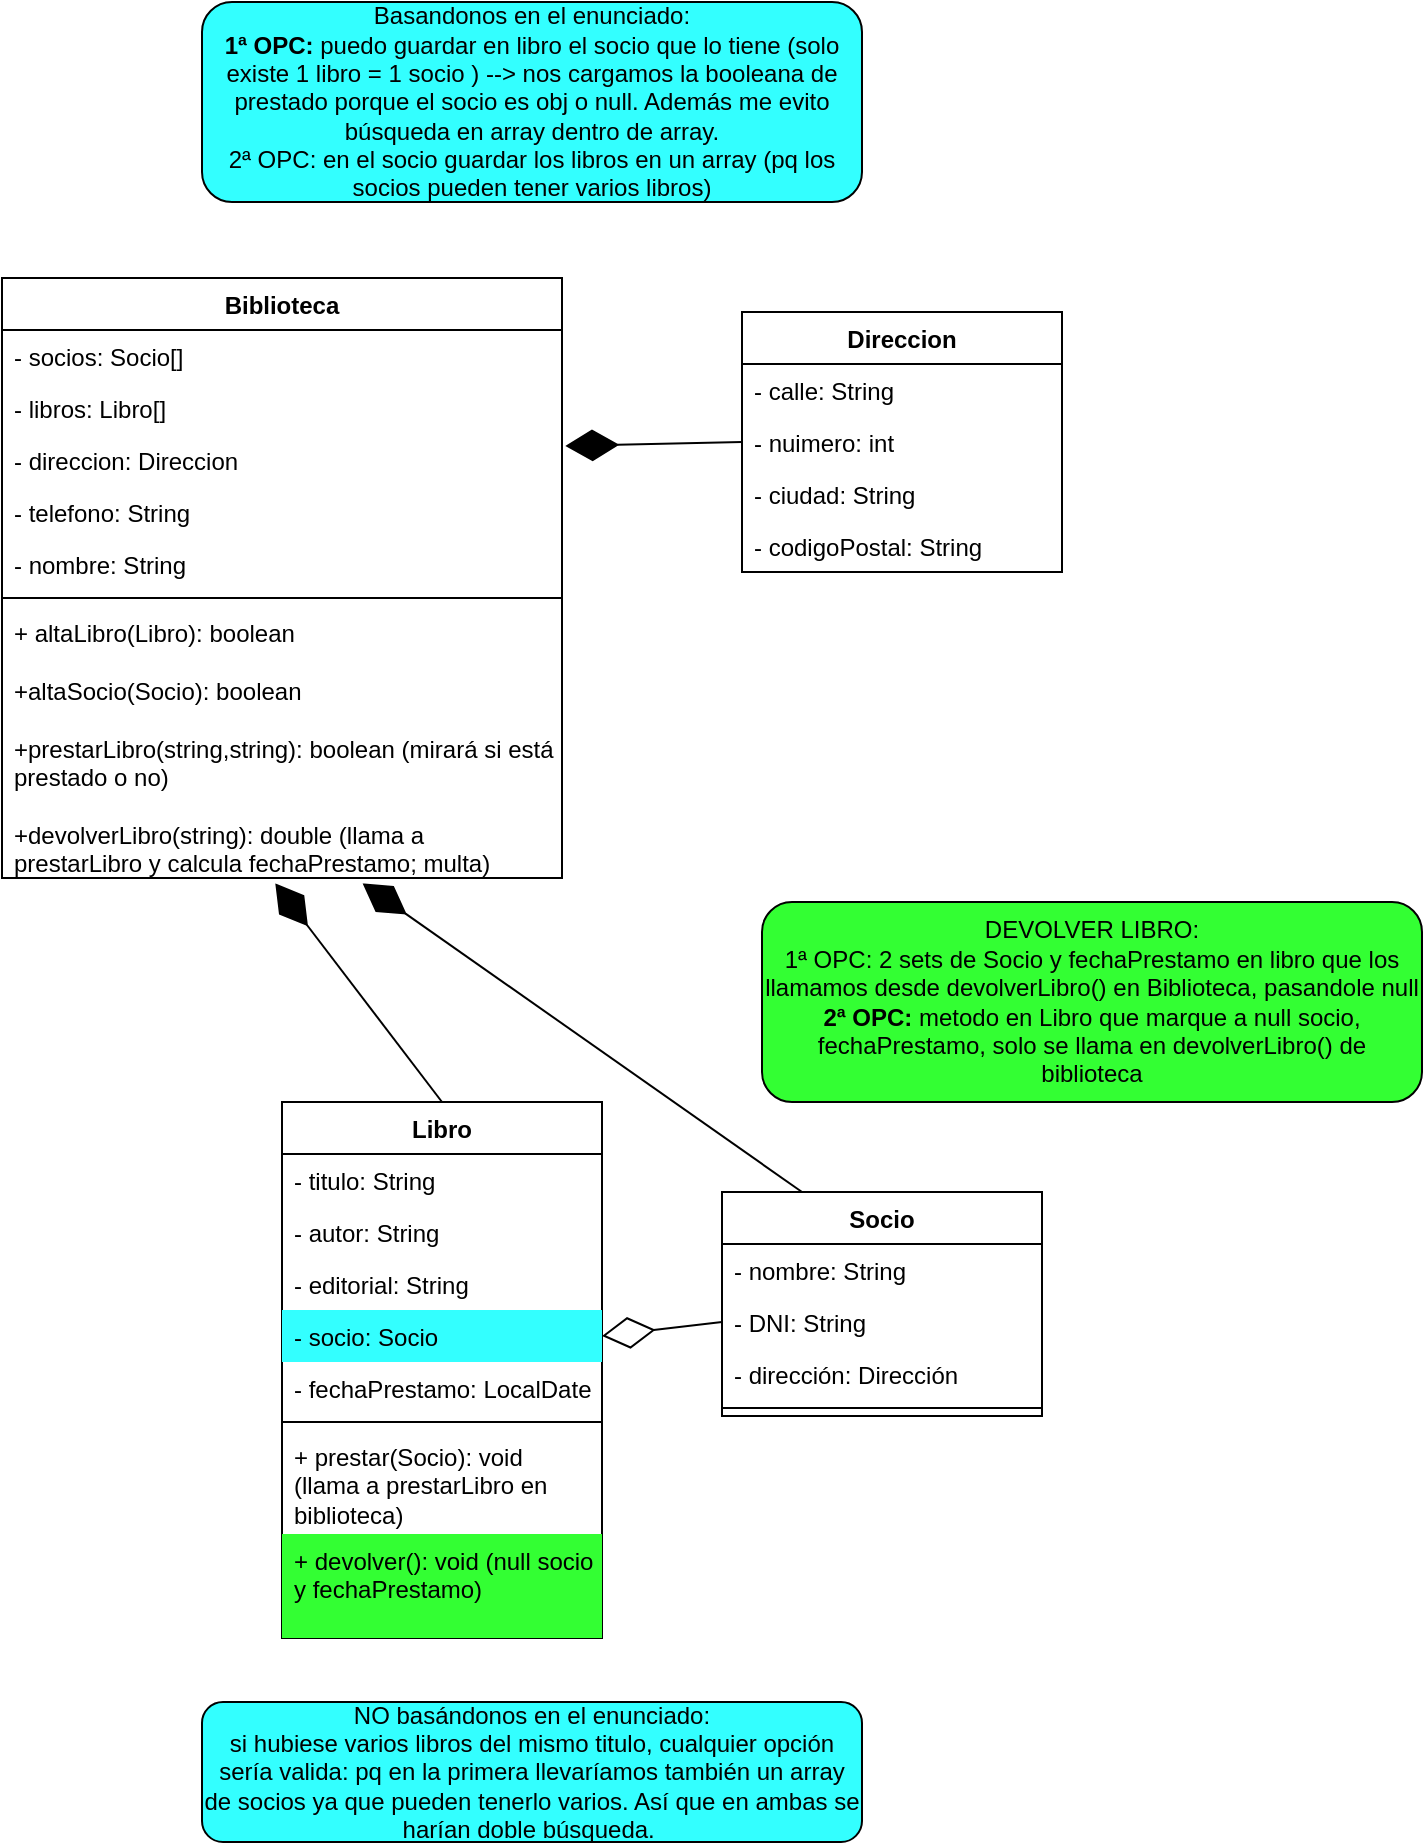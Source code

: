 <mxfile version="23.1.4" type="google">
  <diagram name="Página-1" id="MZs7rzr7ikr8c3AiCmQS">
    <mxGraphModel grid="1" page="1" gridSize="10" guides="1" tooltips="1" connect="1" arrows="1" fold="1" pageScale="1" pageWidth="827" pageHeight="1169" math="0" shadow="0">
      <root>
        <mxCell id="0" />
        <mxCell id="1" parent="0" />
        <mxCell id="rew5HX4wiaD7FovtIx2D-25" value="Biblioteca" style="swimlane;fontStyle=1;align=center;verticalAlign=top;childLayout=stackLayout;horizontal=1;startSize=26;horizontalStack=0;resizeParent=1;resizeParentMax=0;resizeLast=0;collapsible=1;marginBottom=0;whiteSpace=wrap;html=1;" vertex="1" parent="1">
          <mxGeometry x="-380" y="128" width="280" height="300" as="geometry" />
        </mxCell>
        <mxCell id="rew5HX4wiaD7FovtIx2D-32" value="- socios: Socio[]" style="text;strokeColor=none;fillColor=none;align=left;verticalAlign=top;spacingLeft=4;spacingRight=4;overflow=hidden;rotatable=0;points=[[0,0.5],[1,0.5]];portConstraint=eastwest;whiteSpace=wrap;html=1;" vertex="1" parent="rew5HX4wiaD7FovtIx2D-25">
          <mxGeometry y="26" width="280" height="26" as="geometry" />
        </mxCell>
        <mxCell id="rew5HX4wiaD7FovtIx2D-31" value="- libros: Libro[]" style="text;strokeColor=none;fillColor=none;align=left;verticalAlign=top;spacingLeft=4;spacingRight=4;overflow=hidden;rotatable=0;points=[[0,0.5],[1,0.5]];portConstraint=eastwest;whiteSpace=wrap;html=1;" vertex="1" parent="rew5HX4wiaD7FovtIx2D-25">
          <mxGeometry y="52" width="280" height="26" as="geometry" />
        </mxCell>
        <mxCell id="rew5HX4wiaD7FovtIx2D-30" value="- direccion: Direccion" style="text;strokeColor=none;fillColor=none;align=left;verticalAlign=top;spacingLeft=4;spacingRight=4;overflow=hidden;rotatable=0;points=[[0,0.5],[1,0.5]];portConstraint=eastwest;whiteSpace=wrap;html=1;" vertex="1" parent="rew5HX4wiaD7FovtIx2D-25">
          <mxGeometry y="78" width="280" height="26" as="geometry" />
        </mxCell>
        <mxCell id="rew5HX4wiaD7FovtIx2D-58" value="- telefono: String" style="text;strokeColor=none;fillColor=none;align=left;verticalAlign=top;spacingLeft=4;spacingRight=4;overflow=hidden;rotatable=0;points=[[0,0.5],[1,0.5]];portConstraint=eastwest;whiteSpace=wrap;html=1;" vertex="1" parent="rew5HX4wiaD7FovtIx2D-25">
          <mxGeometry y="104" width="280" height="26" as="geometry" />
        </mxCell>
        <mxCell id="rew5HX4wiaD7FovtIx2D-29" value="- nombre: String" style="text;strokeColor=none;fillColor=none;align=left;verticalAlign=top;spacingLeft=4;spacingRight=4;overflow=hidden;rotatable=0;points=[[0,0.5],[1,0.5]];portConstraint=eastwest;whiteSpace=wrap;html=1;" vertex="1" parent="rew5HX4wiaD7FovtIx2D-25">
          <mxGeometry y="130" width="280" height="26" as="geometry" />
        </mxCell>
        <mxCell id="rew5HX4wiaD7FovtIx2D-27" value="" style="line;strokeWidth=1;fillColor=none;align=left;verticalAlign=middle;spacingTop=-1;spacingLeft=3;spacingRight=3;rotatable=0;labelPosition=right;points=[];portConstraint=eastwest;strokeColor=inherit;" vertex="1" parent="rew5HX4wiaD7FovtIx2D-25">
          <mxGeometry y="156" width="280" height="8" as="geometry" />
        </mxCell>
        <mxCell id="rew5HX4wiaD7FovtIx2D-28" value="+ altaLibro(Libro): boolean&lt;br&gt;&lt;br&gt;+altaSocio(Socio): boolean&lt;br&gt;&lt;br&gt;+prestarLibro(string,string): boolean (mirará si está prestado o no)&lt;br&gt;&lt;br&gt;+devolverLibro(string): double (llama a prestarLibro y calcula fechaPrestamo; multa)" style="text;strokeColor=none;fillColor=none;align=left;verticalAlign=top;spacingLeft=4;spacingRight=4;overflow=hidden;rotatable=0;points=[[0,0.5],[1,0.5]];portConstraint=eastwest;whiteSpace=wrap;html=1;" vertex="1" parent="rew5HX4wiaD7FovtIx2D-25">
          <mxGeometry y="164" width="280" height="136" as="geometry" />
        </mxCell>
        <mxCell id="rew5HX4wiaD7FovtIx2D-33" value="Direccion" style="swimlane;fontStyle=1;align=center;verticalAlign=top;childLayout=stackLayout;horizontal=1;startSize=26;horizontalStack=0;resizeParent=1;resizeParentMax=0;resizeLast=0;collapsible=1;marginBottom=0;whiteSpace=wrap;html=1;" vertex="1" parent="1">
          <mxGeometry x="-10" y="145" width="160" height="130" as="geometry" />
        </mxCell>
        <mxCell id="rew5HX4wiaD7FovtIx2D-37" value="- calle: String" style="text;strokeColor=none;fillColor=none;align=left;verticalAlign=top;spacingLeft=4;spacingRight=4;overflow=hidden;rotatable=0;points=[[0,0.5],[1,0.5]];portConstraint=eastwest;whiteSpace=wrap;html=1;" vertex="1" parent="rew5HX4wiaD7FovtIx2D-33">
          <mxGeometry y="26" width="160" height="26" as="geometry" />
        </mxCell>
        <mxCell id="rew5HX4wiaD7FovtIx2D-38" value="- nuimero: int" style="text;strokeColor=none;fillColor=none;align=left;verticalAlign=top;spacingLeft=4;spacingRight=4;overflow=hidden;rotatable=0;points=[[0,0.5],[1,0.5]];portConstraint=eastwest;whiteSpace=wrap;html=1;" vertex="1" parent="rew5HX4wiaD7FovtIx2D-33">
          <mxGeometry y="52" width="160" height="26" as="geometry" />
        </mxCell>
        <mxCell id="rew5HX4wiaD7FovtIx2D-40" value="- ciudad: String" style="text;strokeColor=none;fillColor=none;align=left;verticalAlign=top;spacingLeft=4;spacingRight=4;overflow=hidden;rotatable=0;points=[[0,0.5],[1,0.5]];portConstraint=eastwest;whiteSpace=wrap;html=1;" vertex="1" parent="rew5HX4wiaD7FovtIx2D-33">
          <mxGeometry y="78" width="160" height="26" as="geometry" />
        </mxCell>
        <mxCell id="rew5HX4wiaD7FovtIx2D-39" value="- codigoPostal: String" style="text;strokeColor=none;fillColor=none;align=left;verticalAlign=top;spacingLeft=4;spacingRight=4;overflow=hidden;rotatable=0;points=[[0,0.5],[1,0.5]];portConstraint=eastwest;whiteSpace=wrap;html=1;" vertex="1" parent="rew5HX4wiaD7FovtIx2D-33">
          <mxGeometry y="104" width="160" height="26" as="geometry" />
        </mxCell>
        <mxCell id="rew5HX4wiaD7FovtIx2D-41" value="Socio" style="swimlane;fontStyle=1;align=center;verticalAlign=top;childLayout=stackLayout;horizontal=1;startSize=26;horizontalStack=0;resizeParent=1;resizeParentMax=0;resizeLast=0;collapsible=1;marginBottom=0;whiteSpace=wrap;html=1;" vertex="1" parent="1">
          <mxGeometry x="-20" y="585" width="160" height="112" as="geometry" />
        </mxCell>
        <mxCell id="rew5HX4wiaD7FovtIx2D-44" value="- nombre: String" style="text;strokeColor=none;fillColor=none;align=left;verticalAlign=top;spacingLeft=4;spacingRight=4;overflow=hidden;rotatable=0;points=[[0,0.5],[1,0.5]];portConstraint=eastwest;whiteSpace=wrap;html=1;" vertex="1" parent="rew5HX4wiaD7FovtIx2D-41">
          <mxGeometry y="26" width="160" height="26" as="geometry" />
        </mxCell>
        <mxCell id="rew5HX4wiaD7FovtIx2D-42" value="- DNI: String" style="text;strokeColor=none;fillColor=none;align=left;verticalAlign=top;spacingLeft=4;spacingRight=4;overflow=hidden;rotatable=0;points=[[0,0.5],[1,0.5]];portConstraint=eastwest;whiteSpace=wrap;html=1;" vertex="1" parent="rew5HX4wiaD7FovtIx2D-41">
          <mxGeometry y="52" width="160" height="26" as="geometry" />
        </mxCell>
        <mxCell id="rew5HX4wiaD7FovtIx2D-45" value="- dirección: Dirección" style="text;strokeColor=none;fillColor=none;align=left;verticalAlign=top;spacingLeft=4;spacingRight=4;overflow=hidden;rotatable=0;points=[[0,0.5],[1,0.5]];portConstraint=eastwest;whiteSpace=wrap;html=1;" vertex="1" parent="rew5HX4wiaD7FovtIx2D-41">
          <mxGeometry y="78" width="160" height="26" as="geometry" />
        </mxCell>
        <mxCell id="rew5HX4wiaD7FovtIx2D-43" value="" style="line;strokeWidth=1;fillColor=none;align=left;verticalAlign=middle;spacingTop=-1;spacingLeft=3;spacingRight=3;rotatable=0;labelPosition=right;points=[];portConstraint=eastwest;strokeColor=inherit;" vertex="1" parent="rew5HX4wiaD7FovtIx2D-41">
          <mxGeometry y="104" width="160" height="8" as="geometry" />
        </mxCell>
        <mxCell id="rew5HX4wiaD7FovtIx2D-46" value="Libro" style="swimlane;fontStyle=1;align=center;verticalAlign=top;childLayout=stackLayout;horizontal=1;startSize=26;horizontalStack=0;resizeParent=1;resizeParentMax=0;resizeLast=0;collapsible=1;marginBottom=0;whiteSpace=wrap;html=1;" vertex="1" parent="1">
          <mxGeometry x="-240" y="540" width="160" height="268" as="geometry" />
        </mxCell>
        <mxCell id="rew5HX4wiaD7FovtIx2D-50" value="- titulo: String" style="text;strokeColor=none;fillColor=none;align=left;verticalAlign=top;spacingLeft=4;spacingRight=4;overflow=hidden;rotatable=0;points=[[0,0.5],[1,0.5]];portConstraint=eastwest;whiteSpace=wrap;html=1;" vertex="1" parent="rew5HX4wiaD7FovtIx2D-46">
          <mxGeometry y="26" width="160" height="26" as="geometry" />
        </mxCell>
        <mxCell id="rew5HX4wiaD7FovtIx2D-51" value="- autor: String" style="text;strokeColor=none;fillColor=none;align=left;verticalAlign=top;spacingLeft=4;spacingRight=4;overflow=hidden;rotatable=0;points=[[0,0.5],[1,0.5]];portConstraint=eastwest;whiteSpace=wrap;html=1;" vertex="1" parent="rew5HX4wiaD7FovtIx2D-46">
          <mxGeometry y="52" width="160" height="26" as="geometry" />
        </mxCell>
        <mxCell id="rew5HX4wiaD7FovtIx2D-57" value="- editorial: String" style="text;strokeColor=none;fillColor=none;align=left;verticalAlign=top;spacingLeft=4;spacingRight=4;overflow=hidden;rotatable=0;points=[[0,0.5],[1,0.5]];portConstraint=eastwest;whiteSpace=wrap;html=1;" vertex="1" parent="rew5HX4wiaD7FovtIx2D-46">
          <mxGeometry y="78" width="160" height="26" as="geometry" />
        </mxCell>
        <mxCell id="rew5HX4wiaD7FovtIx2D-60" value="- socio: Socio" style="text;strokeColor=none;fillColor=#33FFFF;align=left;verticalAlign=top;spacingLeft=4;spacingRight=4;overflow=hidden;rotatable=0;points=[[0,0.5],[1,0.5]];portConstraint=eastwest;whiteSpace=wrap;html=1;" vertex="1" parent="rew5HX4wiaD7FovtIx2D-46">
          <mxGeometry y="104" width="160" height="26" as="geometry" />
        </mxCell>
        <mxCell id="rew5HX4wiaD7FovtIx2D-62" value="- fechaPrestamo: LocalDate" style="text;strokeColor=none;fillColor=none;align=left;verticalAlign=top;spacingLeft=4;spacingRight=4;overflow=hidden;rotatable=0;points=[[0,0.5],[1,0.5]];portConstraint=eastwest;whiteSpace=wrap;html=1;" vertex="1" parent="rew5HX4wiaD7FovtIx2D-46">
          <mxGeometry y="130" width="160" height="26" as="geometry" />
        </mxCell>
        <mxCell id="rew5HX4wiaD7FovtIx2D-48" value="" style="line;strokeWidth=1;fillColor=none;align=left;verticalAlign=middle;spacingTop=-1;spacingLeft=3;spacingRight=3;rotatable=0;labelPosition=right;points=[];portConstraint=eastwest;strokeColor=inherit;" vertex="1" parent="rew5HX4wiaD7FovtIx2D-46">
          <mxGeometry y="156" width="160" height="8" as="geometry" />
        </mxCell>
        <mxCell id="rew5HX4wiaD7FovtIx2D-49" value="+ prestar(Socio): void (llama a prestarLibro en biblioteca)" style="text;strokeColor=none;fillColor=none;align=left;verticalAlign=top;spacingLeft=4;spacingRight=4;overflow=hidden;rotatable=0;points=[[0,0.5],[1,0.5]];portConstraint=eastwest;whiteSpace=wrap;html=1;" vertex="1" parent="rew5HX4wiaD7FovtIx2D-46">
          <mxGeometry y="164" width="160" height="52" as="geometry" />
        </mxCell>
        <mxCell id="rew5HX4wiaD7FovtIx2D-64" value="+ devolver(): void (null socio y fechaPrestamo)" style="text;strokeColor=none;fillColor=#33FF33;align=left;verticalAlign=top;spacingLeft=4;spacingRight=4;overflow=hidden;rotatable=0;points=[[0,0.5],[1,0.5]];portConstraint=eastwest;whiteSpace=wrap;html=1;" vertex="1" parent="rew5HX4wiaD7FovtIx2D-46">
          <mxGeometry y="216" width="160" height="52" as="geometry" />
        </mxCell>
        <mxCell id="rew5HX4wiaD7FovtIx2D-53" value="" style="endArrow=diamondThin;endFill=1;endSize=24;html=1;rounded=0;entryX=1.006;entryY=0.231;entryDx=0;entryDy=0;entryPerimeter=0;exitX=0;exitY=0.5;exitDx=0;exitDy=0;" edge="1" parent="1" source="rew5HX4wiaD7FovtIx2D-38" target="rew5HX4wiaD7FovtIx2D-30">
          <mxGeometry width="160" relative="1" as="geometry">
            <mxPoint x="-110" y="410" as="sourcePoint" />
            <mxPoint x="50" y="410" as="targetPoint" />
          </mxGeometry>
        </mxCell>
        <mxCell id="rew5HX4wiaD7FovtIx2D-54" value="" style="endArrow=diamondThin;endFill=1;endSize=24;html=1;rounded=0;entryX=0.488;entryY=1.02;entryDx=0;entryDy=0;entryPerimeter=0;exitX=0.5;exitY=0;exitDx=0;exitDy=0;" edge="1" parent="1" source="rew5HX4wiaD7FovtIx2D-46" target="rew5HX4wiaD7FovtIx2D-28">
          <mxGeometry width="160" relative="1" as="geometry">
            <mxPoint y="220" as="sourcePoint" />
            <mxPoint x="-99" y="222" as="targetPoint" />
          </mxGeometry>
        </mxCell>
        <mxCell id="rew5HX4wiaD7FovtIx2D-55" value="" style="endArrow=diamondThin;endFill=1;endSize=24;html=1;rounded=0;exitX=0.25;exitY=0;exitDx=0;exitDy=0;entryX=0.644;entryY=1.02;entryDx=0;entryDy=0;entryPerimeter=0;" edge="1" parent="1" source="rew5HX4wiaD7FovtIx2D-41" target="rew5HX4wiaD7FovtIx2D-28">
          <mxGeometry width="160" relative="1" as="geometry">
            <mxPoint x="10" y="230" as="sourcePoint" />
            <mxPoint x="-150" y="370" as="targetPoint" />
          </mxGeometry>
        </mxCell>
        <mxCell id="rew5HX4wiaD7FovtIx2D-59" value="Basandonos en el enunciado: &lt;br&gt;&lt;b&gt;1ª OPC:&lt;/b&gt; puedo guardar en libro el socio que lo tiene (solo existe 1 libro = 1 socio ) --&amp;gt; nos cargamos la booleana de prestado porque el socio es obj o null. Además me evito búsqueda en array dentro de array.&lt;br&gt;2ª OPC: en el socio guardar los libros en un array (pq los socios pueden tener varios libros)" style="rounded=1;whiteSpace=wrap;html=1;fillColor=#33FFFF;" vertex="1" parent="1">
          <mxGeometry x="-280" y="-10" width="330" height="100" as="geometry" />
        </mxCell>
        <mxCell id="rew5HX4wiaD7FovtIx2D-61" value="NO basándonos en el enunciado:&lt;br&gt;si hubiese varios libros del mismo titulo, cualquier opción sería valida: pq en la primera llevaríamos también un array de socios ya que pueden tenerlo varios. Así que en ambas se harían doble búsqueda.&amp;nbsp;" style="rounded=1;whiteSpace=wrap;html=1;fillColor=#33FFFF;" vertex="1" parent="1">
          <mxGeometry x="-280" y="840" width="330" height="70" as="geometry" />
        </mxCell>
        <mxCell id="rew5HX4wiaD7FovtIx2D-63" value="DEVOLVER LIBRO:&lt;br&gt;1ª OPC: 2 sets de Socio y fechaPrestamo en libro que los llamamos desde devolverLibro() en Biblioteca, pasandole null&lt;br&gt;&lt;b&gt;2ª OPC:&lt;/b&gt; metodo en Libro que marque a null socio, fechaPrestamo, solo se llama en devolverLibro() de biblioteca" style="rounded=1;whiteSpace=wrap;html=1;fillColor=#33FF33;" vertex="1" parent="1">
          <mxGeometry y="440" width="330" height="100" as="geometry" />
        </mxCell>
        <mxCell id="rew5HX4wiaD7FovtIx2D-65" value="" style="endArrow=diamondThin;endFill=0;endSize=24;html=1;rounded=0;entryX=1;entryY=0.5;entryDx=0;entryDy=0;exitX=0;exitY=0.5;exitDx=0;exitDy=0;" edge="1" parent="1" source="rew5HX4wiaD7FovtIx2D-42" target="rew5HX4wiaD7FovtIx2D-60">
          <mxGeometry width="160" relative="1" as="geometry">
            <mxPoint x="-90" y="710" as="sourcePoint" />
            <mxPoint x="70" y="710" as="targetPoint" />
          </mxGeometry>
        </mxCell>
      </root>
    </mxGraphModel>
  </diagram>
</mxfile>
